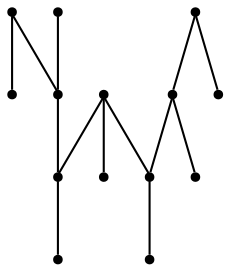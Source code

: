 graph {
  node [shape=point,comment="{\"directed\":false,\"doi\":\"10.1007/978-3-030-04414-5_4\",\"figure\":\"3 (2)\"}"]

  v0 [pos="1335.052278517825,271.9948514170376"]
  v1 [pos="1311.9662809131394,355.6614311928151"]
  v2 [pos="1287.6645045562784,292.25105130340444"]
  v3 [pos="1262.7844869230817,338.40476353873805"]
  v4 [pos="1237.4429763484427,306.15820036354893"]
  v5 [pos="1212.3180479244825,327.9906344754399"]
  v6 [pos="1001.9356248970291,214.0321755282697"]
  v7 [pos="1335.049130891149,366.46293614912327"]
  v8 [pos="1311.9662809131394,282.7922867644895"]
  v9 [pos="1287.6603077207103,346.2016254063217"]
  v10 [pos="1262.7844869230817,300.0459260572887"]
  v11 [pos="1237.4387795128746,332.2955175937557"]
  v12 [pos="1212.3222447600504,310.46005512058684"]
  v13 [pos="1001.935624897029,319.2300145152069"]

  v0 -- v2 [id="-1",pos="1335.052278517825,271.9948514170376 1333.5333101900665,271.2572348118313 1331.9663644011548,270.62797154242435 1330.3660982813692,270.11955657975824 1312.459091150298,264.43539399734516 1293.3435225524606,274.34517770683357 1287.6645045562784,292.25105130340444"]
  v13 -- v6 [id="-3",pos="1001.935624897029,319.2300145152069 1001.9356248970291,214.0321755282697 1001.9356248970291,214.0321755282697 1001.9356248970291,214.0321755282697"]
  v13 -- v5 [id="-6",pos="1001.935624897029,319.2300145152069 1212.3180479244825,327.9906344754399 1212.3180479244825,327.9906344754399 1212.3180479244825,327.9906344754399"]
  v13 -- v4 [id="-7",pos="1001.935624897029,319.2300145152069 1187.7349882019348,308.9169500546587 1187.7349882019348,308.9169500546587 1187.7349882019348,308.9169500546587 1202.3039849343722,298.25702297520314 1221.7821346899232,297.1818831854767 1237.4429763484427,306.15820036354893"]
  v5 -- v12 [id="-12",pos="1212.3180479244825,327.9906344754399 1212.3222447600504,310.46005512058684 1212.3222447600504,310.46005512058684 1212.3222447600504,310.46005512058684"]
  v4 -- v11 [id="-13",pos="1237.4429763484427,306.15820036354893 1237.4387795128746,332.2955175937557 1237.4387795128746,332.2955175937557 1237.4387795128746,332.2955175937557"]
  v3 -- v10 [id="-14",pos="1262.7844869230817,338.40476353873805 1262.7844869230817,300.0459260572887 1262.7844869230817,300.0459260572887 1262.7844869230817,300.0459260572887"]
  v9 -- v2 [id="-15",pos="1287.6603077207103,346.2016254063217 1287.6645045562784,292.25105130340444 1287.6645045562784,292.25105130340444 1287.6645045562784,292.25105130340444"]
  v1 -- v8 [id="-16",pos="1311.9662809131394,355.6614311928151 1311.9662809131394,282.7922867644895 1311.9662809131394,282.7922867644895 1311.9662809131394,282.7922867644895"]
  v0 -- v7 [id="-17",pos="1335.052278517825,271.9948514170376 1335.049130891149,366.46293614912327 1335.049130891149,366.46293614912327 1335.049130891149,366.46293614912327"]
  v1 -- v3 [id="-18",pos="1311.9662809131394,355.6614311928151 1309.1293472459652,357.63261618877124 1305.995582844977,359.14533431200863 1302.682499106081,360.11631755006897 1285.671452780373,365.1420619308779 1267.8061596513119,355.41979816697165 1262.7844869230817,338.40476353873805"]
  v2 -- v4 [id="-20",pos="1287.6645045562784,292.25105130340444 1284.2295218206555,289.1015158321765 1280.1247622814203,286.7803444745777 1275.6574215844719,285.4468163162947 1259.3840009040598,280.61695365551486 1242.2770632444638,289.88914411496853 1237.4429763484427,306.15820036354893"]
  v3 -- v5 [id="-24",pos="1262.7844869230817,338.40476353873805 1260.2424445429815,340.75931840648633 1257.3336559638087,342.67209815659055 1254.1706408906796,344.0764629440287 1238.1723037052286,351.1941770398964 1219.4317795949732,343.9972645404266 1212.3180479244825,327.9906344754399"]
}
